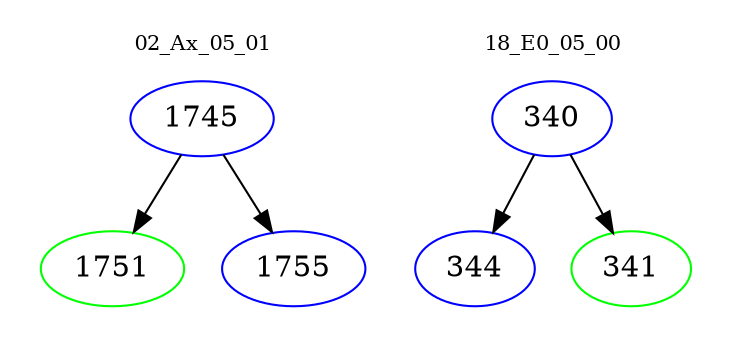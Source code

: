 digraph{
subgraph cluster_0 {
color = white
label = "02_Ax_05_01";
fontsize=10;
T0_1745 [label="1745", color="blue"]
T0_1745 -> T0_1751 [color="black"]
T0_1751 [label="1751", color="green"]
T0_1745 -> T0_1755 [color="black"]
T0_1755 [label="1755", color="blue"]
}
subgraph cluster_1 {
color = white
label = "18_E0_05_00";
fontsize=10;
T1_340 [label="340", color="blue"]
T1_340 -> T1_344 [color="black"]
T1_344 [label="344", color="blue"]
T1_340 -> T1_341 [color="black"]
T1_341 [label="341", color="green"]
}
}
